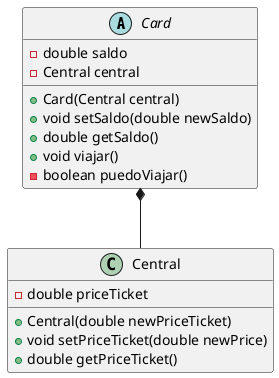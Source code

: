 @startuml

abstract class Card{
    - double saldo
    - Central central
    + Card(Central central)
    + void setSaldo(double newSaldo)
    + double getSaldo()
    + void viajar()
    - boolean puedoViajar()
}

class Central{
    - double priceTicket
    + Central(double newPriceTicket)
    + void setPriceTicket(double newPrice)
    + double getPriceTicket()
}

Card *-- Central

@enduml